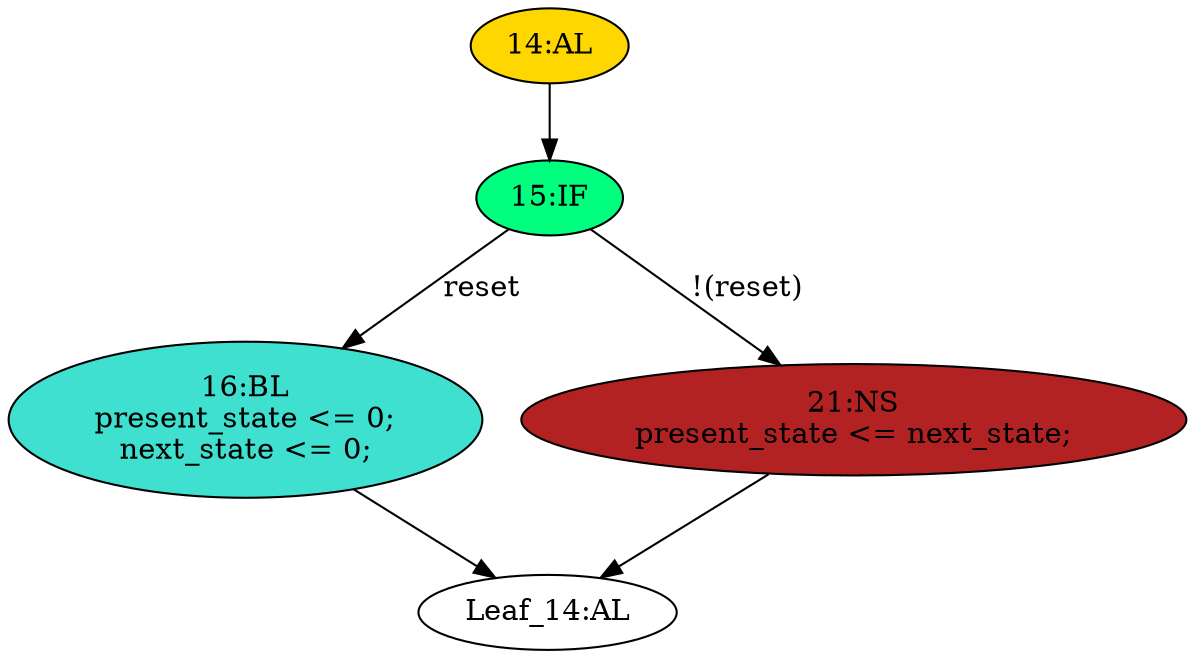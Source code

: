 strict digraph "" {
	node [label="\N"];
	"15:IF"	[ast="<pyverilog.vparser.ast.IfStatement object at 0x7f01bbdc6d10>",
		fillcolor=springgreen,
		label="15:IF",
		statements="[]",
		style=filled,
		typ=IfStatement];
	"16:BL"	[ast="<pyverilog.vparser.ast.Block object at 0x7f01bbdc1090>",
		fillcolor=turquoise,
		label="16:BL
present_state <= 0;
next_state <= 0;",
		statements="[<pyverilog.vparser.ast.NonblockingSubstitution object at 0x7f01bbdc10d0>, <pyverilog.vparser.ast.NonblockingSubstitution object \
at 0x7f01bbdc1250>]",
		style=filled,
		typ=Block];
	"15:IF" -> "16:BL"	[cond="['reset']",
		label=reset,
		lineno=15];
	"21:NS"	[ast="<pyverilog.vparser.ast.NonblockingSubstitution object at 0x7f01bbdc6e50>",
		fillcolor=firebrick,
		label="21:NS
present_state <= next_state;",
		statements="[<pyverilog.vparser.ast.NonblockingSubstitution object at 0x7f01bbdc6e50>]",
		style=filled,
		typ=NonblockingSubstitution];
	"15:IF" -> "21:NS"	[cond="['reset']",
		label="!(reset)",
		lineno=15];
	"Leaf_14:AL"	[def_var="['present_state', 'next_state']",
		label="Leaf_14:AL"];
	"14:AL"	[ast="<pyverilog.vparser.ast.Always object at 0x7f01bbdc13d0>",
		clk_sens=True,
		fillcolor=gold,
		label="14:AL",
		sens="['clk', 'reset']",
		statements="[]",
		style=filled,
		typ=Always,
		use_var="['reset', 'next_state']"];
	"14:AL" -> "15:IF"	[cond="[]",
		lineno=None];
	"16:BL" -> "Leaf_14:AL"	[cond="[]",
		lineno=None];
	"21:NS" -> "Leaf_14:AL"	[cond="[]",
		lineno=None];
}
